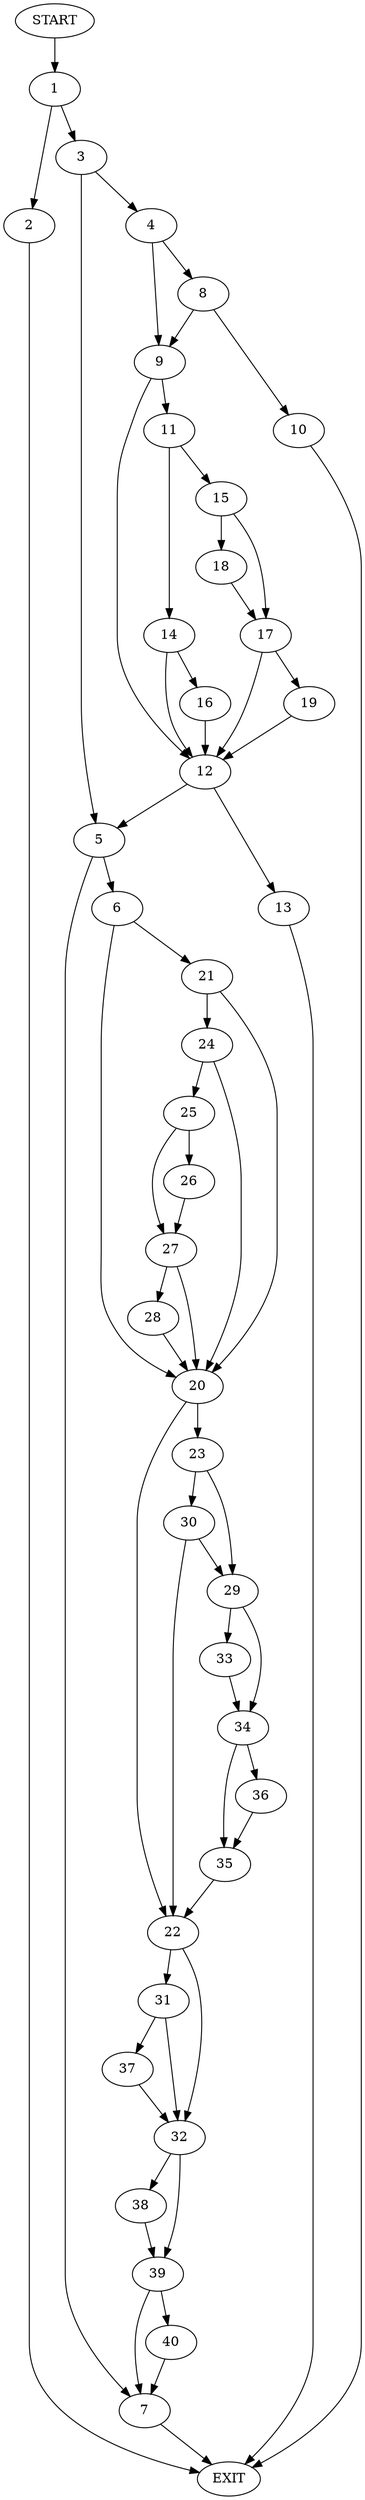 digraph {
0 [label="START"]
41 [label="EXIT"]
0 -> 1
1 -> 2
1 -> 3
2 -> 41
3 -> 4
3 -> 5
5 -> 6
5 -> 7
4 -> 8
4 -> 9
8 -> 10
8 -> 9
9 -> 11
9 -> 12
10 -> 41
12 -> 5
12 -> 13
11 -> 14
11 -> 15
14 -> 16
14 -> 12
15 -> 17
15 -> 18
18 -> 17
17 -> 12
17 -> 19
19 -> 12
16 -> 12
13 -> 41
7 -> 41
6 -> 20
6 -> 21
20 -> 22
20 -> 23
21 -> 24
21 -> 20
24 -> 25
24 -> 20
25 -> 26
25 -> 27
27 -> 20
27 -> 28
26 -> 27
28 -> 20
23 -> 29
23 -> 30
22 -> 31
22 -> 32
30 -> 29
30 -> 22
29 -> 33
29 -> 34
33 -> 34
34 -> 35
34 -> 36
36 -> 35
35 -> 22
31 -> 37
31 -> 32
32 -> 38
32 -> 39
37 -> 32
38 -> 39
39 -> 7
39 -> 40
40 -> 7
}
